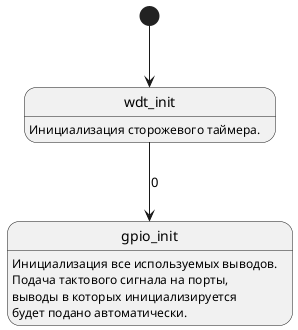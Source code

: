 @startuml

[*] --> start

state "wdt_init" as start {
start: Инициализация сторожевого таймера.
}

start --> s1: 0

state "gpio_init" as s1 {
s1: Инициализация все используемых выводов.
s1: Подача тактового сигнала на порты, 
s1: выводы в которых инициализируется 
s1: будет подано автоматически.
}

@enduml